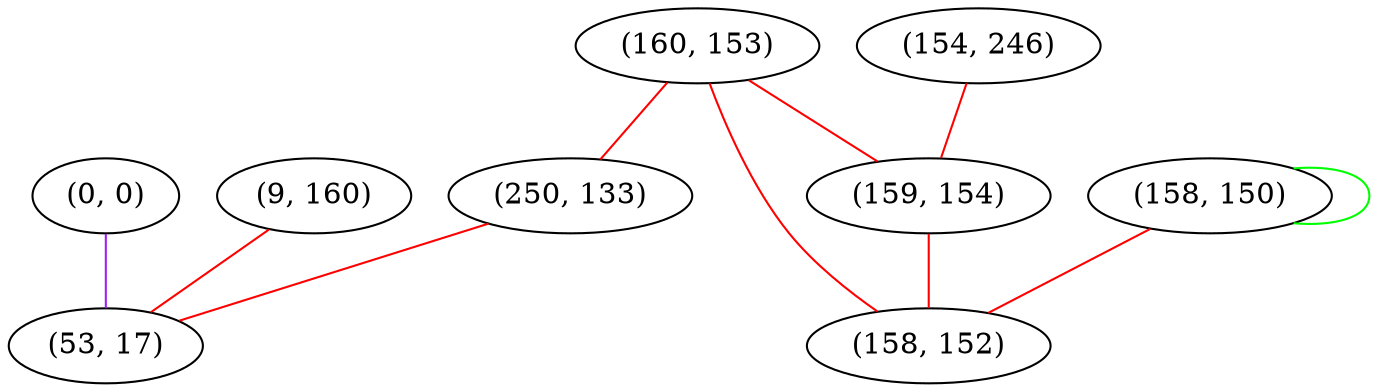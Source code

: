graph "" {
"(9, 160)";
"(0, 0)";
"(160, 153)";
"(154, 246)";
"(159, 154)";
"(158, 150)";
"(250, 133)";
"(53, 17)";
"(158, 152)";
"(9, 160)" -- "(53, 17)"  [color=red, key=0, weight=1];
"(0, 0)" -- "(53, 17)"  [color=purple, key=0, weight=4];
"(160, 153)" -- "(250, 133)"  [color=red, key=0, weight=1];
"(160, 153)" -- "(158, 152)"  [color=red, key=0, weight=1];
"(160, 153)" -- "(159, 154)"  [color=red, key=0, weight=1];
"(154, 246)" -- "(159, 154)"  [color=red, key=0, weight=1];
"(159, 154)" -- "(158, 152)"  [color=red, key=0, weight=1];
"(158, 150)" -- "(158, 152)"  [color=red, key=0, weight=1];
"(158, 150)" -- "(158, 150)"  [color=green, key=0, weight=2];
"(250, 133)" -- "(53, 17)"  [color=red, key=0, weight=1];
}
